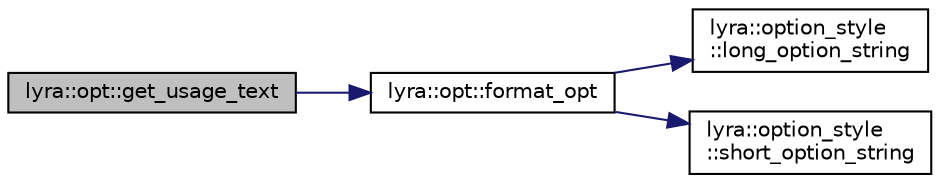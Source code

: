 digraph "lyra::opt::get_usage_text"
{
 // INTERACTIVE_SVG=YES
 // LATEX_PDF_SIZE
  edge [fontname="Helvetica",fontsize="10",labelfontname="Helvetica",labelfontsize="10"];
  node [fontname="Helvetica",fontsize="10",shape=record];
  rankdir="LR";
  Node1 [label="lyra::opt::get_usage_text",height=0.2,width=0.4,color="black", fillcolor="grey75", style="filled", fontcolor="black",tooltip=" "];
  Node1 -> Node2 [color="midnightblue",fontsize="10",style="solid",fontname="Helvetica"];
  Node2 [label="lyra::opt::format_opt",height=0.2,width=0.4,color="black", fillcolor="white", style="filled",URL="$classlyra_1_1opt.html#ab967f4e477c4eef325f7a2a37ba0d3f8",tooltip=" "];
  Node2 -> Node3 [color="midnightblue",fontsize="10",style="solid",fontname="Helvetica"];
  Node3 [label="lyra::option_style\l::long_option_string",height=0.2,width=0.4,color="black", fillcolor="white", style="filled",URL="$structlyra_1_1option__style.html#a719f50cdfca288bea91acf03cbc801a1",tooltip=" "];
  Node2 -> Node4 [color="midnightblue",fontsize="10",style="solid",fontname="Helvetica"];
  Node4 [label="lyra::option_style\l::short_option_string",height=0.2,width=0.4,color="black", fillcolor="white", style="filled",URL="$structlyra_1_1option__style.html#a77d42ad087acdbac4392d520dc0690aa",tooltip=" "];
}
